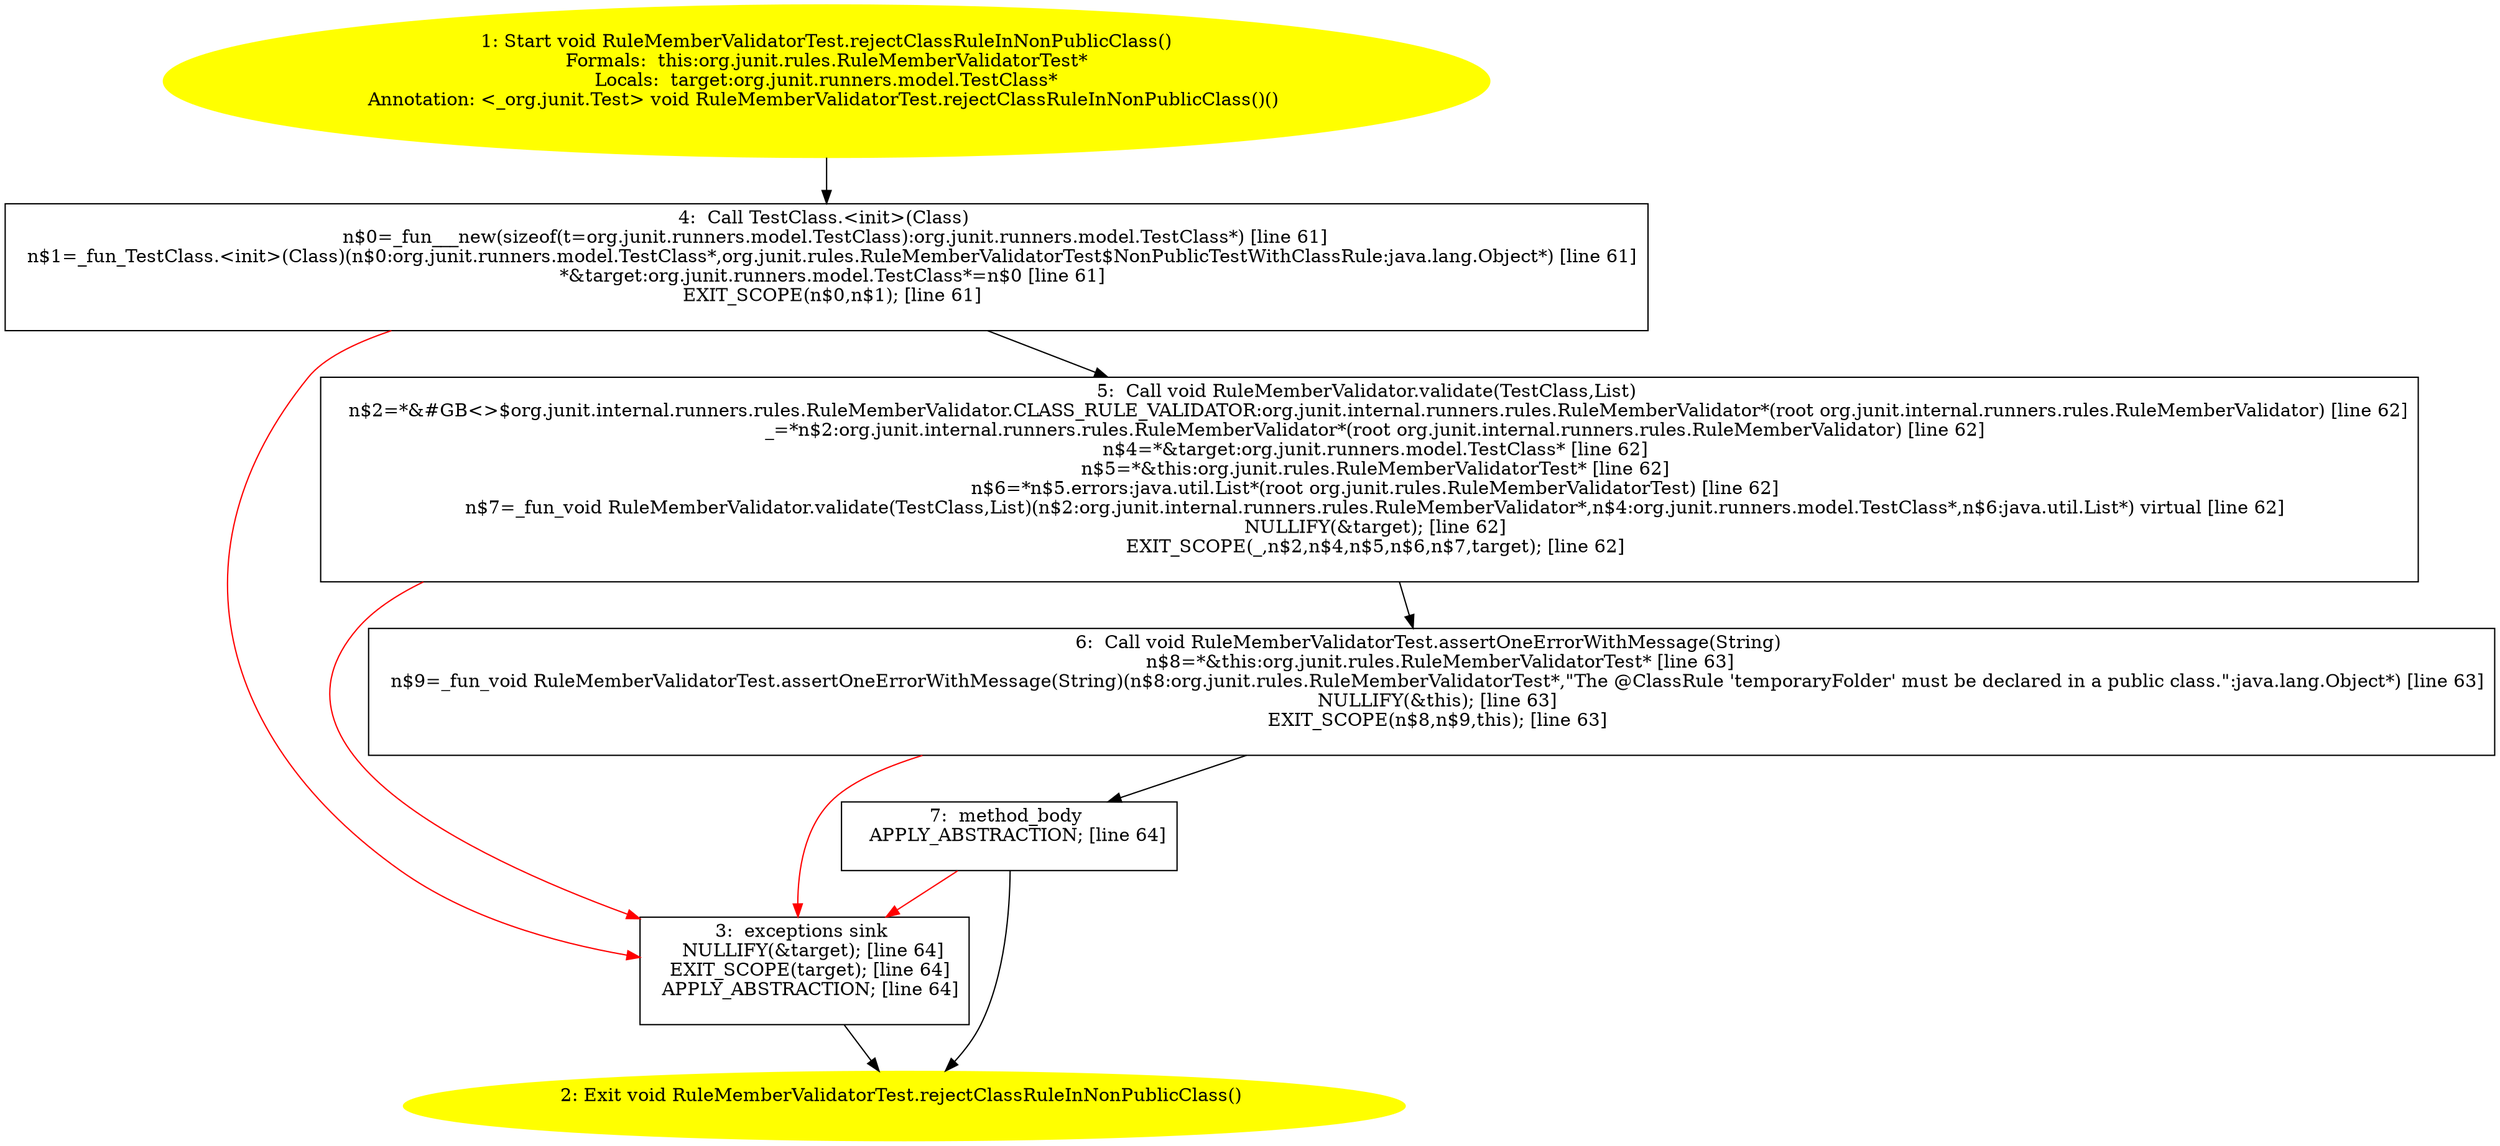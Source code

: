 /* @generated */
digraph cfg {
"org.junit.rules.RuleMemberValidatorTest.rejectClassRuleInNonPublicClass():void.252ac51c566221a16654b49f2445b9f7_1" [label="1: Start void RuleMemberValidatorTest.rejectClassRuleInNonPublicClass()\nFormals:  this:org.junit.rules.RuleMemberValidatorTest*\nLocals:  target:org.junit.runners.model.TestClass*\nAnnotation: <_org.junit.Test> void RuleMemberValidatorTest.rejectClassRuleInNonPublicClass()() \n  " color=yellow style=filled]
	

	 "org.junit.rules.RuleMemberValidatorTest.rejectClassRuleInNonPublicClass():void.252ac51c566221a16654b49f2445b9f7_1" -> "org.junit.rules.RuleMemberValidatorTest.rejectClassRuleInNonPublicClass():void.252ac51c566221a16654b49f2445b9f7_4" ;
"org.junit.rules.RuleMemberValidatorTest.rejectClassRuleInNonPublicClass():void.252ac51c566221a16654b49f2445b9f7_2" [label="2: Exit void RuleMemberValidatorTest.rejectClassRuleInNonPublicClass() \n  " color=yellow style=filled]
	

"org.junit.rules.RuleMemberValidatorTest.rejectClassRuleInNonPublicClass():void.252ac51c566221a16654b49f2445b9f7_3" [label="3:  exceptions sink \n   NULLIFY(&target); [line 64]\n  EXIT_SCOPE(target); [line 64]\n  APPLY_ABSTRACTION; [line 64]\n " shape="box"]
	

	 "org.junit.rules.RuleMemberValidatorTest.rejectClassRuleInNonPublicClass():void.252ac51c566221a16654b49f2445b9f7_3" -> "org.junit.rules.RuleMemberValidatorTest.rejectClassRuleInNonPublicClass():void.252ac51c566221a16654b49f2445b9f7_2" ;
"org.junit.rules.RuleMemberValidatorTest.rejectClassRuleInNonPublicClass():void.252ac51c566221a16654b49f2445b9f7_4" [label="4:  Call TestClass.<init>(Class) \n   n$0=_fun___new(sizeof(t=org.junit.runners.model.TestClass):org.junit.runners.model.TestClass*) [line 61]\n  n$1=_fun_TestClass.<init>(Class)(n$0:org.junit.runners.model.TestClass*,org.junit.rules.RuleMemberValidatorTest$NonPublicTestWithClassRule:java.lang.Object*) [line 61]\n  *&target:org.junit.runners.model.TestClass*=n$0 [line 61]\n  EXIT_SCOPE(n$0,n$1); [line 61]\n " shape="box"]
	

	 "org.junit.rules.RuleMemberValidatorTest.rejectClassRuleInNonPublicClass():void.252ac51c566221a16654b49f2445b9f7_4" -> "org.junit.rules.RuleMemberValidatorTest.rejectClassRuleInNonPublicClass():void.252ac51c566221a16654b49f2445b9f7_5" ;
	 "org.junit.rules.RuleMemberValidatorTest.rejectClassRuleInNonPublicClass():void.252ac51c566221a16654b49f2445b9f7_4" -> "org.junit.rules.RuleMemberValidatorTest.rejectClassRuleInNonPublicClass():void.252ac51c566221a16654b49f2445b9f7_3" [color="red" ];
"org.junit.rules.RuleMemberValidatorTest.rejectClassRuleInNonPublicClass():void.252ac51c566221a16654b49f2445b9f7_5" [label="5:  Call void RuleMemberValidator.validate(TestClass,List) \n   n$2=*&#GB<>$org.junit.internal.runners.rules.RuleMemberValidator.CLASS_RULE_VALIDATOR:org.junit.internal.runners.rules.RuleMemberValidator*(root org.junit.internal.runners.rules.RuleMemberValidator) [line 62]\n  _=*n$2:org.junit.internal.runners.rules.RuleMemberValidator*(root org.junit.internal.runners.rules.RuleMemberValidator) [line 62]\n  n$4=*&target:org.junit.runners.model.TestClass* [line 62]\n  n$5=*&this:org.junit.rules.RuleMemberValidatorTest* [line 62]\n  n$6=*n$5.errors:java.util.List*(root org.junit.rules.RuleMemberValidatorTest) [line 62]\n  n$7=_fun_void RuleMemberValidator.validate(TestClass,List)(n$2:org.junit.internal.runners.rules.RuleMemberValidator*,n$4:org.junit.runners.model.TestClass*,n$6:java.util.List*) virtual [line 62]\n  NULLIFY(&target); [line 62]\n  EXIT_SCOPE(_,n$2,n$4,n$5,n$6,n$7,target); [line 62]\n " shape="box"]
	

	 "org.junit.rules.RuleMemberValidatorTest.rejectClassRuleInNonPublicClass():void.252ac51c566221a16654b49f2445b9f7_5" -> "org.junit.rules.RuleMemberValidatorTest.rejectClassRuleInNonPublicClass():void.252ac51c566221a16654b49f2445b9f7_6" ;
	 "org.junit.rules.RuleMemberValidatorTest.rejectClassRuleInNonPublicClass():void.252ac51c566221a16654b49f2445b9f7_5" -> "org.junit.rules.RuleMemberValidatorTest.rejectClassRuleInNonPublicClass():void.252ac51c566221a16654b49f2445b9f7_3" [color="red" ];
"org.junit.rules.RuleMemberValidatorTest.rejectClassRuleInNonPublicClass():void.252ac51c566221a16654b49f2445b9f7_6" [label="6:  Call void RuleMemberValidatorTest.assertOneErrorWithMessage(String) \n   n$8=*&this:org.junit.rules.RuleMemberValidatorTest* [line 63]\n  n$9=_fun_void RuleMemberValidatorTest.assertOneErrorWithMessage(String)(n$8:org.junit.rules.RuleMemberValidatorTest*,\"The @ClassRule 'temporaryFolder' must be declared in a public class.\":java.lang.Object*) [line 63]\n  NULLIFY(&this); [line 63]\n  EXIT_SCOPE(n$8,n$9,this); [line 63]\n " shape="box"]
	

	 "org.junit.rules.RuleMemberValidatorTest.rejectClassRuleInNonPublicClass():void.252ac51c566221a16654b49f2445b9f7_6" -> "org.junit.rules.RuleMemberValidatorTest.rejectClassRuleInNonPublicClass():void.252ac51c566221a16654b49f2445b9f7_7" ;
	 "org.junit.rules.RuleMemberValidatorTest.rejectClassRuleInNonPublicClass():void.252ac51c566221a16654b49f2445b9f7_6" -> "org.junit.rules.RuleMemberValidatorTest.rejectClassRuleInNonPublicClass():void.252ac51c566221a16654b49f2445b9f7_3" [color="red" ];
"org.junit.rules.RuleMemberValidatorTest.rejectClassRuleInNonPublicClass():void.252ac51c566221a16654b49f2445b9f7_7" [label="7:  method_body \n   APPLY_ABSTRACTION; [line 64]\n " shape="box"]
	

	 "org.junit.rules.RuleMemberValidatorTest.rejectClassRuleInNonPublicClass():void.252ac51c566221a16654b49f2445b9f7_7" -> "org.junit.rules.RuleMemberValidatorTest.rejectClassRuleInNonPublicClass():void.252ac51c566221a16654b49f2445b9f7_2" ;
	 "org.junit.rules.RuleMemberValidatorTest.rejectClassRuleInNonPublicClass():void.252ac51c566221a16654b49f2445b9f7_7" -> "org.junit.rules.RuleMemberValidatorTest.rejectClassRuleInNonPublicClass():void.252ac51c566221a16654b49f2445b9f7_3" [color="red" ];
}
